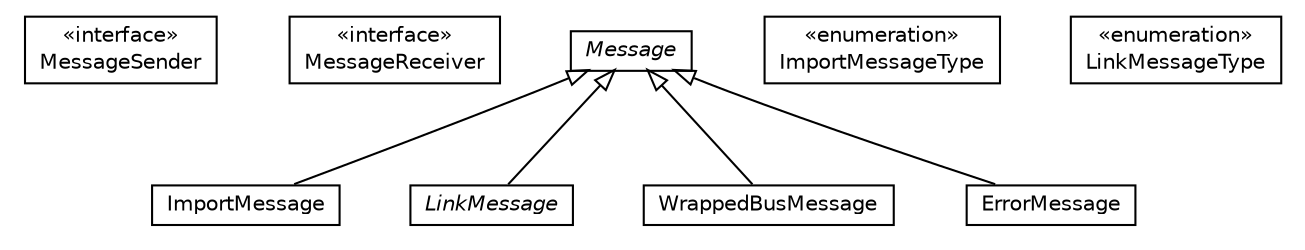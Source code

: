 #!/usr/local/bin/dot
#
# Class diagram 
# Generated by UMLGraph version R5_6-24-gf6e263 (http://www.umlgraph.org/)
#

digraph G {
	edge [fontname="Helvetica",fontsize=10,labelfontname="Helvetica",labelfontsize=10];
	node [fontname="Helvetica",fontsize=10,shape=plaintext];
	nodesep=0.25;
	ranksep=0.5;
	// org.universAAL.ri.gateway.protocol.MessageSender
	c1036307 [label=<<table title="org.universAAL.ri.gateway.protocol.MessageSender" border="0" cellborder="1" cellspacing="0" cellpadding="2" port="p" href="./MessageSender.html">
		<tr><td><table border="0" cellspacing="0" cellpadding="1">
<tr><td align="center" balign="center"> &#171;interface&#187; </td></tr>
<tr><td align="center" balign="center"> MessageSender </td></tr>
		</table></td></tr>
		</table>>, URL="./MessageSender.html", fontname="Helvetica", fontcolor="black", fontsize=10.0];
	// org.universAAL.ri.gateway.protocol.MessageReceiver
	c1036308 [label=<<table title="org.universAAL.ri.gateway.protocol.MessageReceiver" border="0" cellborder="1" cellspacing="0" cellpadding="2" port="p" href="./MessageReceiver.html">
		<tr><td><table border="0" cellspacing="0" cellpadding="1">
<tr><td align="center" balign="center"> &#171;interface&#187; </td></tr>
<tr><td align="center" balign="center"> MessageReceiver </td></tr>
		</table></td></tr>
		</table>>, URL="./MessageReceiver.html", fontname="Helvetica", fontcolor="black", fontsize=10.0];
	// org.universAAL.ri.gateway.protocol.ImportMessage
	c1036309 [label=<<table title="org.universAAL.ri.gateway.protocol.ImportMessage" border="0" cellborder="1" cellspacing="0" cellpadding="2" port="p" href="./ImportMessage.html">
		<tr><td><table border="0" cellspacing="0" cellpadding="1">
<tr><td align="center" balign="center"> ImportMessage </td></tr>
		</table></td></tr>
		</table>>, URL="./ImportMessage.html", fontname="Helvetica", fontcolor="black", fontsize=10.0];
	// org.universAAL.ri.gateway.protocol.ImportMessage.ImportMessageType
	c1036310 [label=<<table title="org.universAAL.ri.gateway.protocol.ImportMessage.ImportMessageType" border="0" cellborder="1" cellspacing="0" cellpadding="2" port="p" href="./ImportMessage.ImportMessageType.html">
		<tr><td><table border="0" cellspacing="0" cellpadding="1">
<tr><td align="center" balign="center"> &#171;enumeration&#187; </td></tr>
<tr><td align="center" balign="center"> ImportMessageType </td></tr>
		</table></td></tr>
		</table>>, URL="./ImportMessage.ImportMessageType.html", fontname="Helvetica", fontcolor="black", fontsize=10.0];
	// org.universAAL.ri.gateway.protocol.LinkMessage
	c1036311 [label=<<table title="org.universAAL.ri.gateway.protocol.LinkMessage" border="0" cellborder="1" cellspacing="0" cellpadding="2" port="p" href="./LinkMessage.html">
		<tr><td><table border="0" cellspacing="0" cellpadding="1">
<tr><td align="center" balign="center"><font face="Helvetica-Oblique"> LinkMessage </font></td></tr>
		</table></td></tr>
		</table>>, URL="./LinkMessage.html", fontname="Helvetica", fontcolor="black", fontsize=10.0];
	// org.universAAL.ri.gateway.protocol.LinkMessage.LinkMessageType
	c1036312 [label=<<table title="org.universAAL.ri.gateway.protocol.LinkMessage.LinkMessageType" border="0" cellborder="1" cellspacing="0" cellpadding="2" port="p" href="./LinkMessage.LinkMessageType.html">
		<tr><td><table border="0" cellspacing="0" cellpadding="1">
<tr><td align="center" balign="center"> &#171;enumeration&#187; </td></tr>
<tr><td align="center" balign="center"> LinkMessageType </td></tr>
		</table></td></tr>
		</table>>, URL="./LinkMessage.LinkMessageType.html", fontname="Helvetica", fontcolor="black", fontsize=10.0];
	// org.universAAL.ri.gateway.protocol.WrappedBusMessage
	c1036313 [label=<<table title="org.universAAL.ri.gateway.protocol.WrappedBusMessage" border="0" cellborder="1" cellspacing="0" cellpadding="2" port="p" href="./WrappedBusMessage.html">
		<tr><td><table border="0" cellspacing="0" cellpadding="1">
<tr><td align="center" balign="center"> WrappedBusMessage </td></tr>
		</table></td></tr>
		</table>>, URL="./WrappedBusMessage.html", fontname="Helvetica", fontcolor="black", fontsize=10.0];
	// org.universAAL.ri.gateway.protocol.ErrorMessage
	c1036314 [label=<<table title="org.universAAL.ri.gateway.protocol.ErrorMessage" border="0" cellborder="1" cellspacing="0" cellpadding="2" port="p" href="./ErrorMessage.html">
		<tr><td><table border="0" cellspacing="0" cellpadding="1">
<tr><td align="center" balign="center"> ErrorMessage </td></tr>
		</table></td></tr>
		</table>>, URL="./ErrorMessage.html", fontname="Helvetica", fontcolor="black", fontsize=10.0];
	// org.universAAL.ri.gateway.protocol.Message
	c1036315 [label=<<table title="org.universAAL.ri.gateway.protocol.Message" border="0" cellborder="1" cellspacing="0" cellpadding="2" port="p" href="./Message.html">
		<tr><td><table border="0" cellspacing="0" cellpadding="1">
<tr><td align="center" balign="center"><font face="Helvetica-Oblique"> Message </font></td></tr>
		</table></td></tr>
		</table>>, URL="./Message.html", fontname="Helvetica", fontcolor="black", fontsize=10.0];
	//org.universAAL.ri.gateway.protocol.ImportMessage extends org.universAAL.ri.gateway.protocol.Message
	c1036315:p -> c1036309:p [dir=back,arrowtail=empty];
	//org.universAAL.ri.gateway.protocol.LinkMessage extends org.universAAL.ri.gateway.protocol.Message
	c1036315:p -> c1036311:p [dir=back,arrowtail=empty];
	//org.universAAL.ri.gateway.protocol.WrappedBusMessage extends org.universAAL.ri.gateway.protocol.Message
	c1036315:p -> c1036313:p [dir=back,arrowtail=empty];
	//org.universAAL.ri.gateway.protocol.ErrorMessage extends org.universAAL.ri.gateway.protocol.Message
	c1036315:p -> c1036314:p [dir=back,arrowtail=empty];
}


